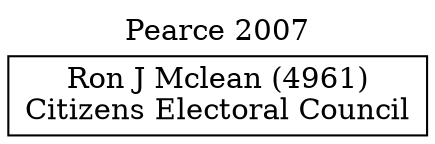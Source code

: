 // House preference flow
digraph "Ron J Mclean (4961)_Pearce_2007" {
	graph [label="Pearce 2007" labelloc=t mclimit=10]
	node [shape=box]
	"Ron J Mclean (4961)" [label="Ron J Mclean (4961)
Citizens Electoral Council"]
}
